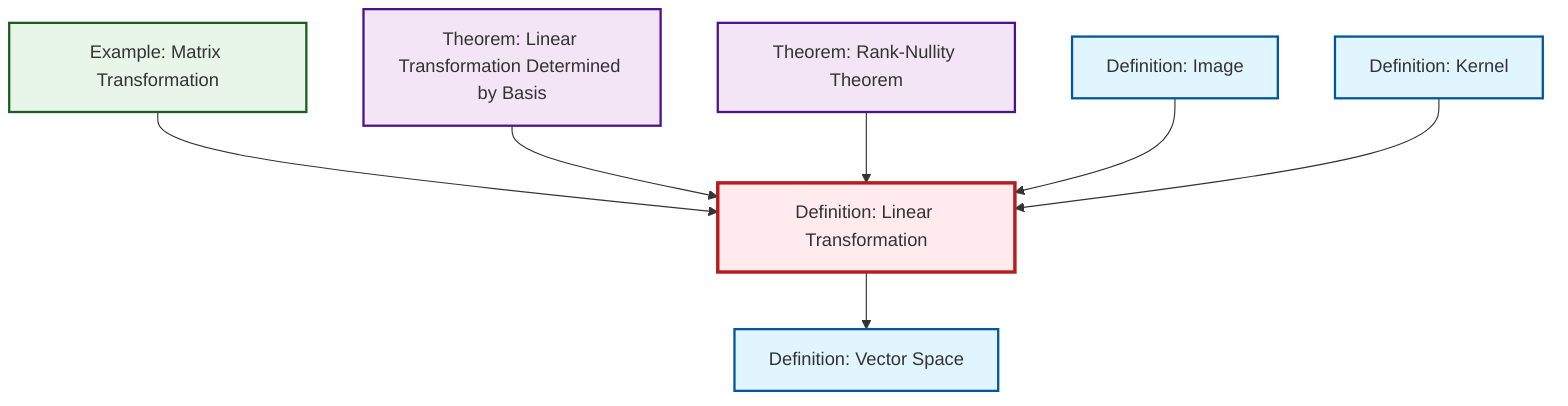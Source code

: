 graph TD
    classDef definition fill:#e1f5fe,stroke:#01579b,stroke-width:2px
    classDef theorem fill:#f3e5f5,stroke:#4a148c,stroke-width:2px
    classDef axiom fill:#fff3e0,stroke:#e65100,stroke-width:2px
    classDef example fill:#e8f5e9,stroke:#1b5e20,stroke-width:2px
    classDef current fill:#ffebee,stroke:#b71c1c,stroke-width:3px
    thm-rank-nullity["Theorem: Rank-Nullity Theorem"]:::theorem
    ex-matrix-transformation["Example: Matrix Transformation"]:::example
    def-linear-transformation["Definition: Linear Transformation"]:::definition
    def-image["Definition: Image"]:::definition
    thm-linear-transformation-basis["Theorem: Linear Transformation Determined by Basis"]:::theorem
    def-kernel["Definition: Kernel"]:::definition
    def-vector-space["Definition: Vector Space"]:::definition
    ex-matrix-transformation --> def-linear-transformation
    thm-linear-transformation-basis --> def-linear-transformation
    thm-rank-nullity --> def-linear-transformation
    def-image --> def-linear-transformation
    def-kernel --> def-linear-transformation
    def-linear-transformation --> def-vector-space
    class def-linear-transformation current
